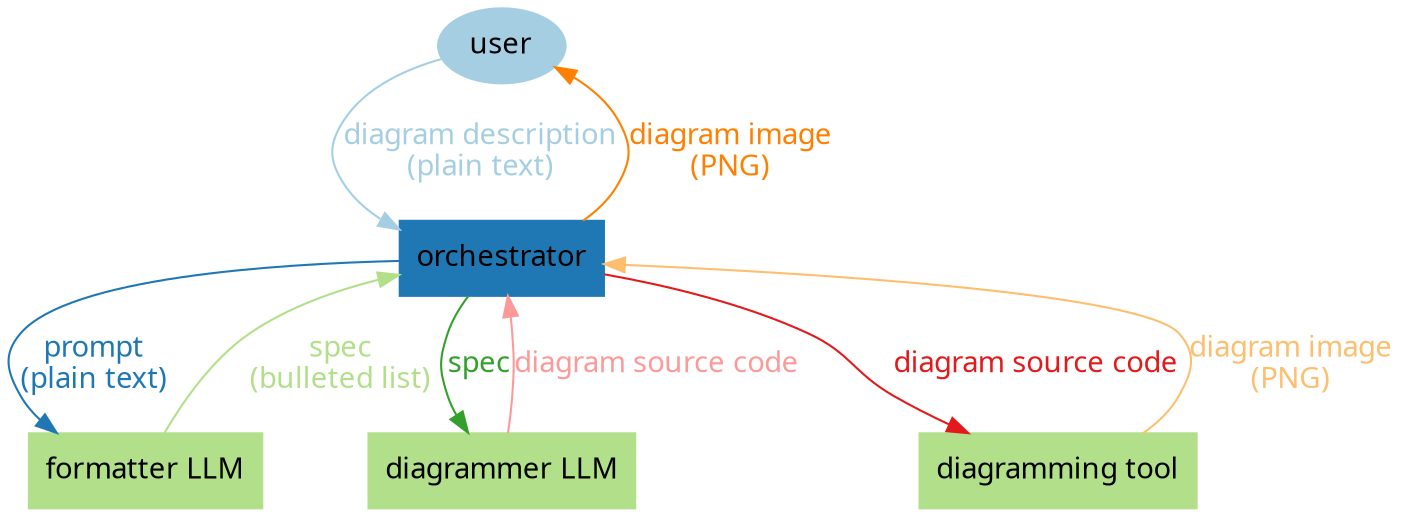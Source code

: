 digraph DataFlow {
    graph [bgcolor=white, fontname="Roboto Mono"];
    node [colorscheme=paired12, style=filled, fontname="Roboto Mono"];
    edge [colorscheme=paired12, fontname="Roboto Mono"];

    // Nodes
    user [shape=oval, color=1, label="user"];
    orchestrator [shape=box, color=2, label="orchestrator"];
    formatter_LLM [shape=box, color=3, label="formatter LLM"];
    diagrammer_LLM [shape=box, color=3, label="diagrammer LLM"];
    diagramming_tool [shape=box, color=3, label="diagramming tool"];

    // Edges
    user -> orchestrator [label="diagram description\n(plain text)", color=1, fontcolor=1];
    orchestrator -> formatter_LLM [label="prompt\n(plain text)", color=2, fontcolor=2];
    formatter_LLM -> orchestrator [label="spec\n(bulleted list)", color=3, fontcolor=3];
    orchestrator -> diagrammer_LLM [label="spec", color=4, fontcolor=4];
    diagrammer_LLM -> orchestrator [label="diagram source code", color=5, fontcolor=5];
    orchestrator -> diagramming_tool [label="diagram source code", color=6, fontcolor=6];
    diagramming_tool -> orchestrator [label="diagram image\n(PNG)", color=7, fontcolor=7];
    orchestrator -> user [label="diagram image\n(PNG)", color=8, fontcolor=8];
}
